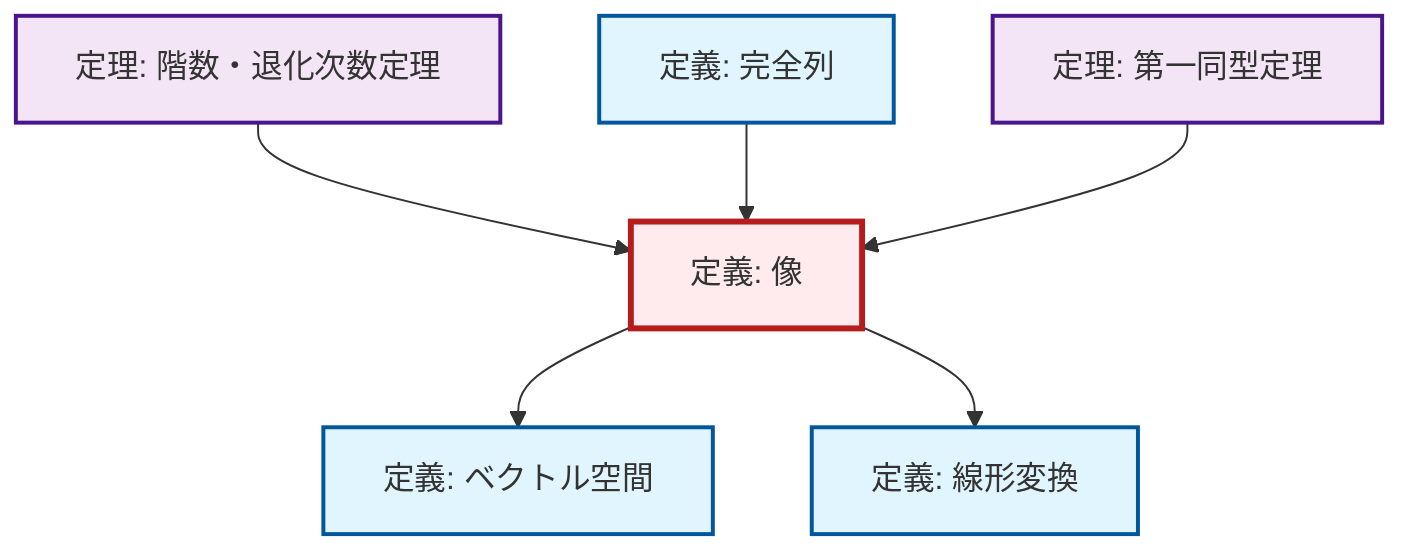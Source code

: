 graph TD
    classDef definition fill:#e1f5fe,stroke:#01579b,stroke-width:2px
    classDef theorem fill:#f3e5f5,stroke:#4a148c,stroke-width:2px
    classDef axiom fill:#fff3e0,stroke:#e65100,stroke-width:2px
    classDef example fill:#e8f5e9,stroke:#1b5e20,stroke-width:2px
    classDef current fill:#ffebee,stroke:#b71c1c,stroke-width:3px
    def-vector-space["定義: ベクトル空間"]:::definition
    def-image["定義: 像"]:::definition
    thm-first-isomorphism["定理: 第一同型定理"]:::theorem
    def-linear-transformation["定義: 線形変換"]:::definition
    def-exact-sequence["定義: 完全列"]:::definition
    thm-rank-nullity["定理: 階数・退化次数定理"]:::theorem
    def-image --> def-vector-space
    thm-rank-nullity --> def-image
    def-image --> def-linear-transformation
    def-exact-sequence --> def-image
    thm-first-isomorphism --> def-image
    class def-image current